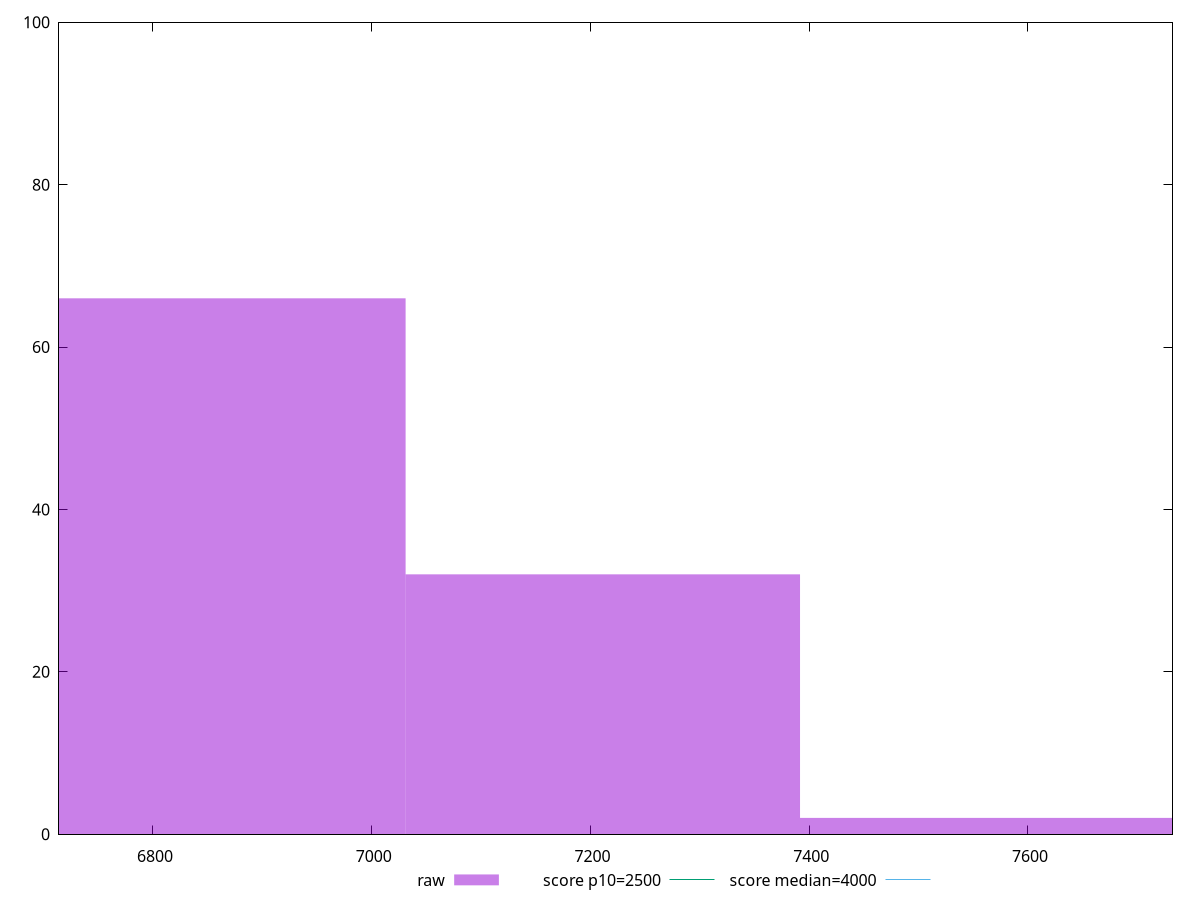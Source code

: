 reset

$raw <<EOF
7571.88168396342 2
6850.750095014523 66
7211.315889488971 32
EOF

set key outside below
set boxwidth 360.5657944744486
set xrange [6714.1804999999995:7732.106500000002]
set yrange [0:100]
set trange [0:100]
set style fill transparent solid 0.5 noborder

set parametric
set terminal svg size 640, 490 enhanced background rgb 'white'
set output "report_00018_2021-02-10T15-25-16.877Z/largest-contentful-paint/samples/pages+cached+noadtech+nomedia/raw/histogram.svg"

plot $raw title "raw" with boxes, \
     2500,t title "score p10=2500", \
     4000,t title "score median=4000"

reset
